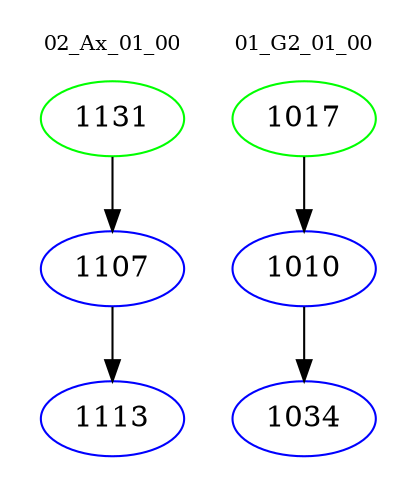 digraph{
subgraph cluster_0 {
color = white
label = "02_Ax_01_00";
fontsize=10;
T0_1131 [label="1131", color="green"]
T0_1131 -> T0_1107 [color="black"]
T0_1107 [label="1107", color="blue"]
T0_1107 -> T0_1113 [color="black"]
T0_1113 [label="1113", color="blue"]
}
subgraph cluster_1 {
color = white
label = "01_G2_01_00";
fontsize=10;
T1_1017 [label="1017", color="green"]
T1_1017 -> T1_1010 [color="black"]
T1_1010 [label="1010", color="blue"]
T1_1010 -> T1_1034 [color="black"]
T1_1034 [label="1034", color="blue"]
}
}
